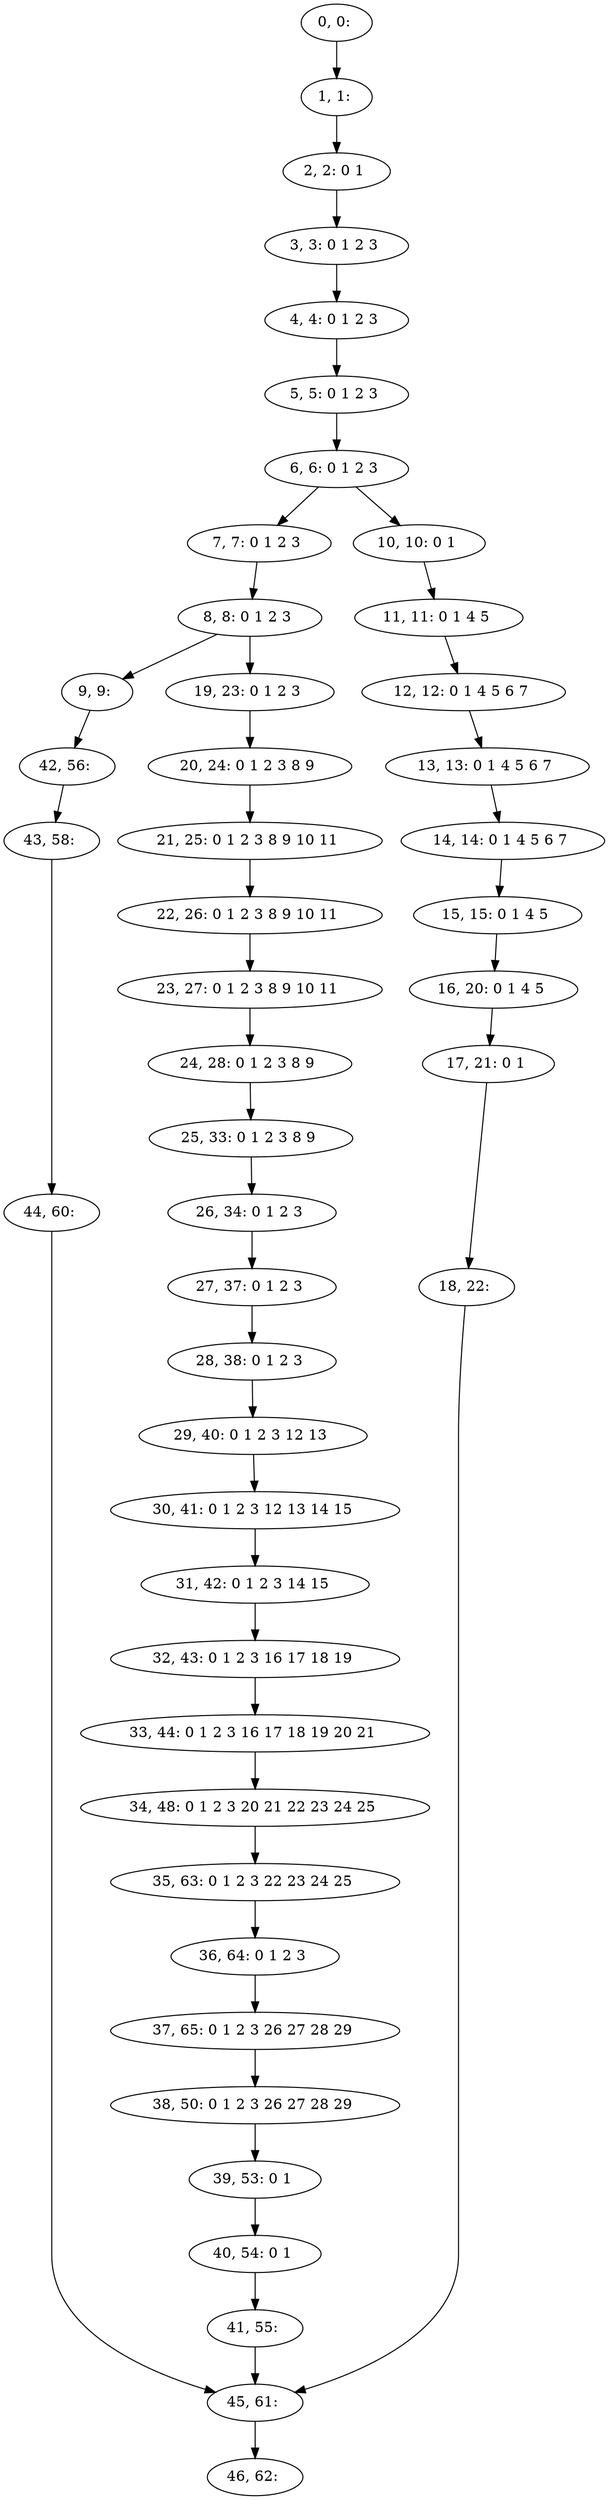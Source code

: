 digraph G {
0[label="0, 0: "];
1[label="1, 1: "];
2[label="2, 2: 0 1 "];
3[label="3, 3: 0 1 2 3 "];
4[label="4, 4: 0 1 2 3 "];
5[label="5, 5: 0 1 2 3 "];
6[label="6, 6: 0 1 2 3 "];
7[label="7, 7: 0 1 2 3 "];
8[label="8, 8: 0 1 2 3 "];
9[label="9, 9: "];
10[label="10, 10: 0 1 "];
11[label="11, 11: 0 1 4 5 "];
12[label="12, 12: 0 1 4 5 6 7 "];
13[label="13, 13: 0 1 4 5 6 7 "];
14[label="14, 14: 0 1 4 5 6 7 "];
15[label="15, 15: 0 1 4 5 "];
16[label="16, 20: 0 1 4 5 "];
17[label="17, 21: 0 1 "];
18[label="18, 22: "];
19[label="19, 23: 0 1 2 3 "];
20[label="20, 24: 0 1 2 3 8 9 "];
21[label="21, 25: 0 1 2 3 8 9 10 11 "];
22[label="22, 26: 0 1 2 3 8 9 10 11 "];
23[label="23, 27: 0 1 2 3 8 9 10 11 "];
24[label="24, 28: 0 1 2 3 8 9 "];
25[label="25, 33: 0 1 2 3 8 9 "];
26[label="26, 34: 0 1 2 3 "];
27[label="27, 37: 0 1 2 3 "];
28[label="28, 38: 0 1 2 3 "];
29[label="29, 40: 0 1 2 3 12 13 "];
30[label="30, 41: 0 1 2 3 12 13 14 15 "];
31[label="31, 42: 0 1 2 3 14 15 "];
32[label="32, 43: 0 1 2 3 16 17 18 19 "];
33[label="33, 44: 0 1 2 3 16 17 18 19 20 21 "];
34[label="34, 48: 0 1 2 3 20 21 22 23 24 25 "];
35[label="35, 63: 0 1 2 3 22 23 24 25 "];
36[label="36, 64: 0 1 2 3 "];
37[label="37, 65: 0 1 2 3 26 27 28 29 "];
38[label="38, 50: 0 1 2 3 26 27 28 29 "];
39[label="39, 53: 0 1 "];
40[label="40, 54: 0 1 "];
41[label="41, 55: "];
42[label="42, 56: "];
43[label="43, 58: "];
44[label="44, 60: "];
45[label="45, 61: "];
46[label="46, 62: "];
0->1 ;
1->2 ;
2->3 ;
3->4 ;
4->5 ;
5->6 ;
6->7 ;
6->10 ;
7->8 ;
8->9 ;
8->19 ;
9->42 ;
10->11 ;
11->12 ;
12->13 ;
13->14 ;
14->15 ;
15->16 ;
16->17 ;
17->18 ;
18->45 ;
19->20 ;
20->21 ;
21->22 ;
22->23 ;
23->24 ;
24->25 ;
25->26 ;
26->27 ;
27->28 ;
28->29 ;
29->30 ;
30->31 ;
31->32 ;
32->33 ;
33->34 ;
34->35 ;
35->36 ;
36->37 ;
37->38 ;
38->39 ;
39->40 ;
40->41 ;
41->45 ;
42->43 ;
43->44 ;
44->45 ;
45->46 ;
}
